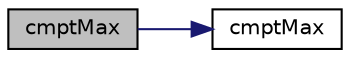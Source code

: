 digraph "cmptMax"
{
  bgcolor="transparent";
  edge [fontname="Helvetica",fontsize="10",labelfontname="Helvetica",labelfontsize="10"];
  node [fontname="Helvetica",fontsize="10",shape=record];
  rankdir="LR";
  Node78162 [label="cmptMax",height=0.2,width=0.4,color="black", fillcolor="grey75", style="filled", fontcolor="black"];
  Node78162 -> Node78163 [color="midnightblue",fontsize="10",style="solid",fontname="Helvetica"];
  Node78163 [label="cmptMax",height=0.2,width=0.4,color="black",URL="$a21851.html#ab0e593317f8c0ebd299809089f27b307"];
}
